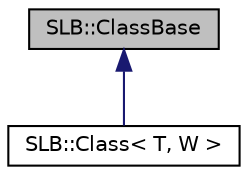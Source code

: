 digraph "SLB::ClassBase"
{
  edge [fontname="Helvetica",fontsize="10",labelfontname="Helvetica",labelfontsize="10"];
  node [fontname="Helvetica",fontsize="10",shape=record];
  Node1 [label="SLB::ClassBase",height=0.2,width=0.4,color="black", fillcolor="grey75", style="filled", fontcolor="black"];
  Node1 -> Node2 [dir="back",color="midnightblue",fontsize="10",style="solid",fontname="Helvetica"];
  Node2 [label="SLB::Class\< T, W \>",height=0.2,width=0.4,color="black", fillcolor="white", style="filled",URL="$classSLB_1_1Class.html"];
}
